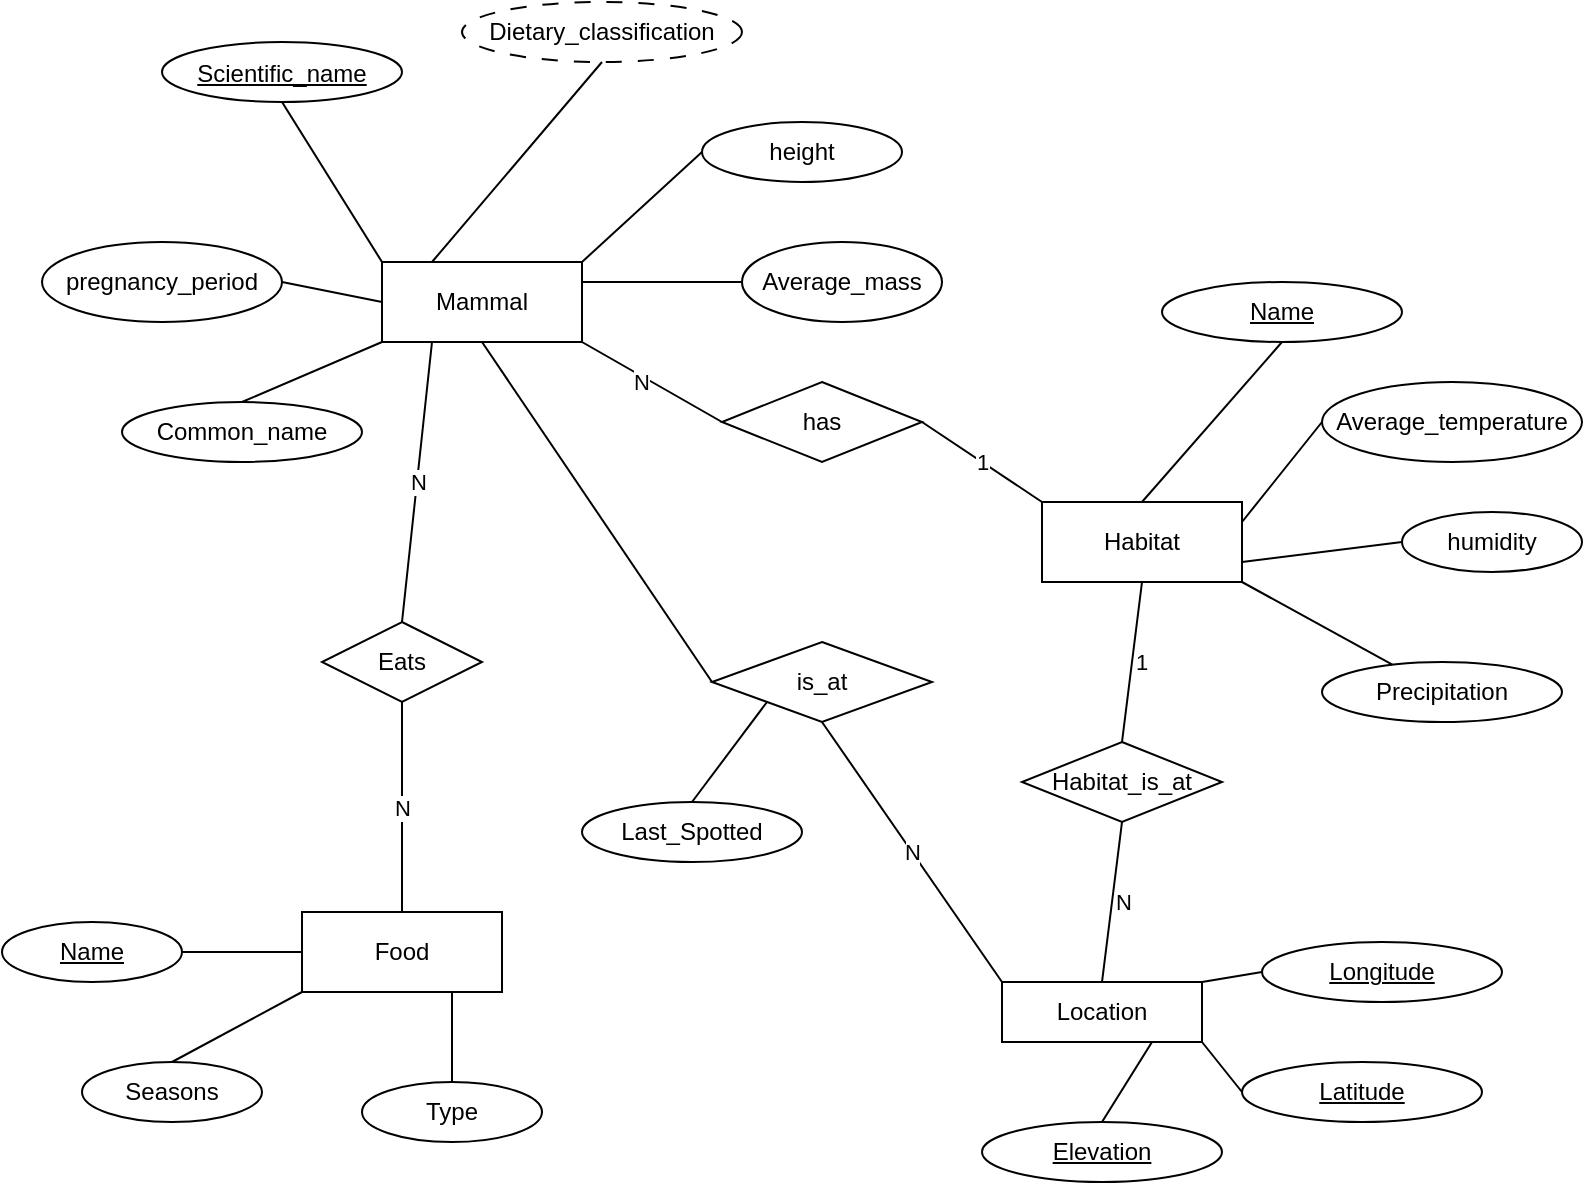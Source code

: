 <mxfile version="23.0.2" type="github">
  <diagram id="R2lEEEUBdFMjLlhIrx00" name="Page-1">
    <mxGraphModel dx="1393" dy="776" grid="1" gridSize="10" guides="1" tooltips="1" connect="1" arrows="1" fold="1" page="1" pageScale="1" pageWidth="850" pageHeight="1100" math="0" shadow="0" extFonts="Permanent Marker^https://fonts.googleapis.com/css?family=Permanent+Marker">
      <root>
        <mxCell id="0" />
        <mxCell id="1" parent="0" />
        <mxCell id="7sQpSWEZFjkxRv6NlpaU-1" value="Mammal" style="rounded=0;whiteSpace=wrap;html=1;" vertex="1" parent="1">
          <mxGeometry x="230" y="210" width="100" height="40" as="geometry" />
        </mxCell>
        <mxCell id="7sQpSWEZFjkxRv6NlpaU-2" value="Habitat" style="rounded=0;whiteSpace=wrap;html=1;" vertex="1" parent="1">
          <mxGeometry x="560" y="330" width="100" height="40" as="geometry" />
        </mxCell>
        <mxCell id="7sQpSWEZFjkxRv6NlpaU-3" value="Food" style="rounded=0;whiteSpace=wrap;html=1;" vertex="1" parent="1">
          <mxGeometry x="190" y="535" width="100" height="40" as="geometry" />
        </mxCell>
        <mxCell id="7sQpSWEZFjkxRv6NlpaU-4" value="&lt;u&gt;Scientific_name&lt;/u&gt;" style="ellipse;whiteSpace=wrap;html=1;strokeWidth=1;verticalAlign=middle;horizontal=1;spacingBottom=0;spacingTop=2;" vertex="1" parent="1">
          <mxGeometry x="120" y="100" width="120" height="30" as="geometry" />
        </mxCell>
        <mxCell id="7sQpSWEZFjkxRv6NlpaU-5" value="Dietary_classification" style="ellipse;whiteSpace=wrap;html=1;dashed=1;dashPattern=8 8;" vertex="1" parent="1">
          <mxGeometry x="270" y="80" width="140" height="30" as="geometry" />
        </mxCell>
        <mxCell id="7sQpSWEZFjkxRv6NlpaU-6" value="pregnancy_period" style="ellipse;whiteSpace=wrap;html=1;" vertex="1" parent="1">
          <mxGeometry x="60" y="200" width="120" height="40" as="geometry" />
        </mxCell>
        <mxCell id="7sQpSWEZFjkxRv6NlpaU-7" value="height" style="ellipse;whiteSpace=wrap;html=1;" vertex="1" parent="1">
          <mxGeometry x="390" y="140" width="100" height="30" as="geometry" />
        </mxCell>
        <mxCell id="7sQpSWEZFjkxRv6NlpaU-8" value="Average_mass" style="ellipse;whiteSpace=wrap;html=1;" vertex="1" parent="1">
          <mxGeometry x="410" y="200" width="100" height="40" as="geometry" />
        </mxCell>
        <mxCell id="7sQpSWEZFjkxRv6NlpaU-15" style="edgeStyle=orthogonalEdgeStyle;rounded=0;orthogonalLoop=1;jettySize=auto;html=1;exitX=0.5;exitY=1;exitDx=0;exitDy=0;" edge="1" parent="1" source="7sQpSWEZFjkxRv6NlpaU-8" target="7sQpSWEZFjkxRv6NlpaU-8">
          <mxGeometry relative="1" as="geometry" />
        </mxCell>
        <mxCell id="7sQpSWEZFjkxRv6NlpaU-17" value="Common_name" style="ellipse;whiteSpace=wrap;html=1;" vertex="1" parent="1">
          <mxGeometry x="100" y="280" width="120" height="30" as="geometry" />
        </mxCell>
        <mxCell id="7sQpSWEZFjkxRv6NlpaU-18" value="" style="endArrow=none;html=1;rounded=0;exitX=1;exitY=0.5;exitDx=0;exitDy=0;entryX=0;entryY=0.5;entryDx=0;entryDy=0;" edge="1" parent="1" source="7sQpSWEZFjkxRv6NlpaU-6" target="7sQpSWEZFjkxRv6NlpaU-1">
          <mxGeometry width="50" height="50" relative="1" as="geometry">
            <mxPoint x="550" y="300" as="sourcePoint" />
            <mxPoint x="600" y="250" as="targetPoint" />
          </mxGeometry>
        </mxCell>
        <mxCell id="7sQpSWEZFjkxRv6NlpaU-20" value="" style="endArrow=none;html=1;rounded=0;exitX=0.5;exitY=1;exitDx=0;exitDy=0;entryX=0;entryY=0;entryDx=0;entryDy=0;" edge="1" parent="1" source="7sQpSWEZFjkxRv6NlpaU-4" target="7sQpSWEZFjkxRv6NlpaU-1">
          <mxGeometry width="50" height="50" relative="1" as="geometry">
            <mxPoint x="550" y="300" as="sourcePoint" />
            <mxPoint x="600" y="250" as="targetPoint" />
          </mxGeometry>
        </mxCell>
        <mxCell id="7sQpSWEZFjkxRv6NlpaU-21" value="" style="endArrow=none;html=1;rounded=0;entryX=0.5;entryY=1;entryDx=0;entryDy=0;exitX=0.25;exitY=0;exitDx=0;exitDy=0;" edge="1" parent="1" source="7sQpSWEZFjkxRv6NlpaU-1" target="7sQpSWEZFjkxRv6NlpaU-5">
          <mxGeometry width="50" height="50" relative="1" as="geometry">
            <mxPoint x="270" y="200" as="sourcePoint" />
            <mxPoint x="320" y="150" as="targetPoint" />
          </mxGeometry>
        </mxCell>
        <mxCell id="7sQpSWEZFjkxRv6NlpaU-22" value="" style="endArrow=none;html=1;rounded=0;exitX=1;exitY=0;exitDx=0;exitDy=0;entryX=0;entryY=0.5;entryDx=0;entryDy=0;" edge="1" parent="1" source="7sQpSWEZFjkxRv6NlpaU-1" target="7sQpSWEZFjkxRv6NlpaU-7">
          <mxGeometry width="50" height="50" relative="1" as="geometry">
            <mxPoint x="350" y="210" as="sourcePoint" />
            <mxPoint x="400" y="160" as="targetPoint" />
          </mxGeometry>
        </mxCell>
        <mxCell id="7sQpSWEZFjkxRv6NlpaU-23" value="" style="endArrow=none;html=1;rounded=0;entryX=0;entryY=1;entryDx=0;entryDy=0;exitX=0.5;exitY=0;exitDx=0;exitDy=0;" edge="1" parent="1" source="7sQpSWEZFjkxRv6NlpaU-17" target="7sQpSWEZFjkxRv6NlpaU-1">
          <mxGeometry width="50" height="50" relative="1" as="geometry">
            <mxPoint x="350" y="330" as="sourcePoint" />
            <mxPoint x="400" y="280" as="targetPoint" />
          </mxGeometry>
        </mxCell>
        <mxCell id="7sQpSWEZFjkxRv6NlpaU-24" value="" style="endArrow=none;html=1;rounded=0;entryX=1;entryY=0.25;entryDx=0;entryDy=0;exitX=0;exitY=0.5;exitDx=0;exitDy=0;" edge="1" parent="1" source="7sQpSWEZFjkxRv6NlpaU-8" target="7sQpSWEZFjkxRv6NlpaU-1">
          <mxGeometry width="50" height="50" relative="1" as="geometry">
            <mxPoint x="350" y="290" as="sourcePoint" />
            <mxPoint x="400" y="240" as="targetPoint" />
          </mxGeometry>
        </mxCell>
        <mxCell id="7sQpSWEZFjkxRv6NlpaU-25" value="Average_temperature" style="ellipse;whiteSpace=wrap;html=1;" vertex="1" parent="1">
          <mxGeometry x="700" y="270" width="130" height="40" as="geometry" />
        </mxCell>
        <mxCell id="7sQpSWEZFjkxRv6NlpaU-26" value="&lt;u&gt;Name&lt;/u&gt;" style="ellipse;whiteSpace=wrap;html=1;" vertex="1" parent="1">
          <mxGeometry x="620" y="220" width="120" height="30" as="geometry" />
        </mxCell>
        <mxCell id="7sQpSWEZFjkxRv6NlpaU-28" value="humidity" style="ellipse;whiteSpace=wrap;html=1;" vertex="1" parent="1">
          <mxGeometry x="740" y="335" width="90" height="30" as="geometry" />
        </mxCell>
        <mxCell id="7sQpSWEZFjkxRv6NlpaU-29" value="Precipitation" style="ellipse;whiteSpace=wrap;html=1;" vertex="1" parent="1">
          <mxGeometry x="700" y="410" width="120" height="30" as="geometry" />
        </mxCell>
        <mxCell id="7sQpSWEZFjkxRv6NlpaU-31" value="Location" style="rounded=0;whiteSpace=wrap;html=1;" vertex="1" parent="1">
          <mxGeometry x="540" y="570" width="100" height="30" as="geometry" />
        </mxCell>
        <mxCell id="7sQpSWEZFjkxRv6NlpaU-32" value="&lt;u&gt;Longitude&lt;/u&gt;" style="ellipse;whiteSpace=wrap;html=1;" vertex="1" parent="1">
          <mxGeometry x="670" y="550" width="120" height="30" as="geometry" />
        </mxCell>
        <mxCell id="7sQpSWEZFjkxRv6NlpaU-33" value="&lt;u&gt;Latitude&lt;/u&gt;" style="ellipse;whiteSpace=wrap;html=1;" vertex="1" parent="1">
          <mxGeometry x="660" y="610" width="120" height="30" as="geometry" />
        </mxCell>
        <mxCell id="7sQpSWEZFjkxRv6NlpaU-34" value="&lt;u&gt;Elevation&lt;/u&gt;" style="ellipse;whiteSpace=wrap;html=1;" vertex="1" parent="1">
          <mxGeometry x="530" y="640" width="120" height="30" as="geometry" />
        </mxCell>
        <mxCell id="7sQpSWEZFjkxRv6NlpaU-36" value="" style="endArrow=none;html=1;rounded=0;exitX=1;exitY=0;exitDx=0;exitDy=0;entryX=0;entryY=0.5;entryDx=0;entryDy=0;" edge="1" parent="1" source="7sQpSWEZFjkxRv6NlpaU-31" target="7sQpSWEZFjkxRv6NlpaU-32">
          <mxGeometry width="50" height="50" relative="1" as="geometry">
            <mxPoint x="400" y="420" as="sourcePoint" />
            <mxPoint x="450" y="370" as="targetPoint" />
          </mxGeometry>
        </mxCell>
        <mxCell id="7sQpSWEZFjkxRv6NlpaU-37" value="" style="endArrow=none;html=1;rounded=0;exitX=1;exitY=1;exitDx=0;exitDy=0;entryX=0;entryY=0.5;entryDx=0;entryDy=0;" edge="1" parent="1" source="7sQpSWEZFjkxRv6NlpaU-31" target="7sQpSWEZFjkxRv6NlpaU-33">
          <mxGeometry width="50" height="50" relative="1" as="geometry">
            <mxPoint x="630" y="650" as="sourcePoint" />
            <mxPoint x="680" y="600" as="targetPoint" />
          </mxGeometry>
        </mxCell>
        <mxCell id="7sQpSWEZFjkxRv6NlpaU-38" value="" style="endArrow=none;html=1;rounded=0;entryX=0.75;entryY=1;entryDx=0;entryDy=0;exitX=0.5;exitY=0;exitDx=0;exitDy=0;" edge="1" parent="1" source="7sQpSWEZFjkxRv6NlpaU-34" target="7sQpSWEZFjkxRv6NlpaU-31">
          <mxGeometry width="50" height="50" relative="1" as="geometry">
            <mxPoint x="440" y="670" as="sourcePoint" />
            <mxPoint x="490" y="620" as="targetPoint" />
          </mxGeometry>
        </mxCell>
        <mxCell id="7sQpSWEZFjkxRv6NlpaU-39" value="" style="endArrow=none;html=1;rounded=0;entryX=1;entryY=1;entryDx=0;entryDy=0;" edge="1" parent="1" source="7sQpSWEZFjkxRv6NlpaU-29" target="7sQpSWEZFjkxRv6NlpaU-2">
          <mxGeometry width="50" height="50" relative="1" as="geometry">
            <mxPoint x="630" y="409.289" as="sourcePoint" />
            <mxPoint x="630" y="370" as="targetPoint" />
          </mxGeometry>
        </mxCell>
        <mxCell id="7sQpSWEZFjkxRv6NlpaU-40" value="" style="endArrow=none;html=1;rounded=0;exitX=0;exitY=0.5;exitDx=0;exitDy=0;entryX=1;entryY=0.75;entryDx=0;entryDy=0;" edge="1" parent="1" source="7sQpSWEZFjkxRv6NlpaU-28" target="7sQpSWEZFjkxRv6NlpaU-2">
          <mxGeometry width="50" height="50" relative="1" as="geometry">
            <mxPoint x="530" y="420" as="sourcePoint" />
            <mxPoint x="580" y="370" as="targetPoint" />
          </mxGeometry>
        </mxCell>
        <mxCell id="7sQpSWEZFjkxRv6NlpaU-41" value="" style="endArrow=none;html=1;rounded=0;exitX=1;exitY=0.25;exitDx=0;exitDy=0;entryX=0;entryY=0.5;entryDx=0;entryDy=0;" edge="1" parent="1" source="7sQpSWEZFjkxRv6NlpaU-2" target="7sQpSWEZFjkxRv6NlpaU-25">
          <mxGeometry width="50" height="50" relative="1" as="geometry">
            <mxPoint x="510" y="380" as="sourcePoint" />
            <mxPoint x="560" y="330" as="targetPoint" />
          </mxGeometry>
        </mxCell>
        <mxCell id="7sQpSWEZFjkxRv6NlpaU-42" value="" style="endArrow=none;html=1;rounded=0;entryX=0.5;entryY=1;entryDx=0;entryDy=0;exitX=0.5;exitY=0;exitDx=0;exitDy=0;" edge="1" parent="1" source="7sQpSWEZFjkxRv6NlpaU-2" target="7sQpSWEZFjkxRv6NlpaU-26">
          <mxGeometry width="50" height="50" relative="1" as="geometry">
            <mxPoint x="400" y="390" as="sourcePoint" />
            <mxPoint x="450" y="340" as="targetPoint" />
          </mxGeometry>
        </mxCell>
        <mxCell id="7sQpSWEZFjkxRv6NlpaU-44" value="&lt;u&gt;Name&lt;/u&gt;" style="ellipse;whiteSpace=wrap;html=1;" vertex="1" parent="1">
          <mxGeometry x="40" y="540" width="90" height="30" as="geometry" />
        </mxCell>
        <mxCell id="7sQpSWEZFjkxRv6NlpaU-45" value="Seasons" style="ellipse;whiteSpace=wrap;html=1;" vertex="1" parent="1">
          <mxGeometry x="80" y="610" width="90" height="30" as="geometry" />
        </mxCell>
        <mxCell id="7sQpSWEZFjkxRv6NlpaU-46" value="Type" style="ellipse;whiteSpace=wrap;html=1;" vertex="1" parent="1">
          <mxGeometry x="220" y="620" width="90" height="30" as="geometry" />
        </mxCell>
        <mxCell id="7sQpSWEZFjkxRv6NlpaU-47" value="" style="endArrow=none;html=1;rounded=0;exitX=1;exitY=0.5;exitDx=0;exitDy=0;entryX=0;entryY=0.5;entryDx=0;entryDy=0;" edge="1" parent="1" source="7sQpSWEZFjkxRv6NlpaU-44" target="7sQpSWEZFjkxRv6NlpaU-3">
          <mxGeometry width="50" height="50" relative="1" as="geometry">
            <mxPoint x="150" y="530" as="sourcePoint" />
            <mxPoint x="200" y="480" as="targetPoint" />
          </mxGeometry>
        </mxCell>
        <mxCell id="7sQpSWEZFjkxRv6NlpaU-48" value="" style="endArrow=none;html=1;rounded=0;entryX=0;entryY=1;entryDx=0;entryDy=0;exitX=0.5;exitY=0;exitDx=0;exitDy=0;" edge="1" parent="1" source="7sQpSWEZFjkxRv6NlpaU-45" target="7sQpSWEZFjkxRv6NlpaU-3">
          <mxGeometry width="50" height="50" relative="1" as="geometry">
            <mxPoint x="180" y="630" as="sourcePoint" />
            <mxPoint x="230" y="590" as="targetPoint" />
          </mxGeometry>
        </mxCell>
        <mxCell id="7sQpSWEZFjkxRv6NlpaU-49" value="" style="endArrow=none;html=1;rounded=0;entryX=0.75;entryY=1;entryDx=0;entryDy=0;exitX=0.5;exitY=0;exitDx=0;exitDy=0;" edge="1" parent="1" source="7sQpSWEZFjkxRv6NlpaU-46" target="7sQpSWEZFjkxRv6NlpaU-3">
          <mxGeometry width="50" height="50" relative="1" as="geometry">
            <mxPoint x="240" y="650" as="sourcePoint" />
            <mxPoint x="290" y="600" as="targetPoint" />
          </mxGeometry>
        </mxCell>
        <mxCell id="7sQpSWEZFjkxRv6NlpaU-50" value="Habitat_is_at" style="rhombus;whiteSpace=wrap;html=1;" vertex="1" parent="1">
          <mxGeometry x="550" y="450" width="100" height="40" as="geometry" />
        </mxCell>
        <mxCell id="7sQpSWEZFjkxRv6NlpaU-51" value="1" style="endArrow=none;html=1;rounded=0;entryX=0.5;entryY=1;entryDx=0;entryDy=0;exitX=0.5;exitY=0;exitDx=0;exitDy=0;align=left;" edge="1" parent="1" source="7sQpSWEZFjkxRv6NlpaU-50" target="7sQpSWEZFjkxRv6NlpaU-2">
          <mxGeometry width="50" height="50" relative="1" as="geometry">
            <mxPoint x="470" y="430" as="sourcePoint" />
            <mxPoint x="520" y="380" as="targetPoint" />
          </mxGeometry>
        </mxCell>
        <mxCell id="7sQpSWEZFjkxRv6NlpaU-52" value="N" style="endArrow=none;html=1;rounded=0;entryX=0.5;entryY=1;entryDx=0;entryDy=0;exitX=0.5;exitY=0;exitDx=0;exitDy=0;align=left;" edge="1" parent="1" source="7sQpSWEZFjkxRv6NlpaU-31" target="7sQpSWEZFjkxRv6NlpaU-50">
          <mxGeometry width="50" height="50" relative="1" as="geometry">
            <mxPoint x="570" y="560" as="sourcePoint" />
            <mxPoint x="620" y="510" as="targetPoint" />
          </mxGeometry>
        </mxCell>
        <mxCell id="7sQpSWEZFjkxRv6NlpaU-53" value="has" style="rhombus;whiteSpace=wrap;html=1;" vertex="1" parent="1">
          <mxGeometry x="400" y="270" width="100" height="40" as="geometry" />
        </mxCell>
        <mxCell id="7sQpSWEZFjkxRv6NlpaU-54" value="&lt;div style=&quot;&quot;&gt;N&lt;/div&gt;" style="endArrow=none;html=1;rounded=0;entryX=1;entryY=1;entryDx=0;entryDy=0;exitX=0;exitY=0.5;exitDx=0;exitDy=0;align=right;" edge="1" parent="1" source="7sQpSWEZFjkxRv6NlpaU-53" target="7sQpSWEZFjkxRv6NlpaU-1">
          <mxGeometry width="50" height="50" relative="1" as="geometry">
            <mxPoint x="210" y="420" as="sourcePoint" />
            <mxPoint x="260" y="370" as="targetPoint" />
          </mxGeometry>
        </mxCell>
        <mxCell id="7sQpSWEZFjkxRv6NlpaU-55" value="1" style="endArrow=none;html=1;rounded=0;entryX=1;entryY=0.5;entryDx=0;entryDy=0;exitX=0;exitY=0;exitDx=0;exitDy=0;" edge="1" parent="1" source="7sQpSWEZFjkxRv6NlpaU-2" target="7sQpSWEZFjkxRv6NlpaU-53">
          <mxGeometry width="50" height="50" relative="1" as="geometry">
            <mxPoint x="430" y="440" as="sourcePoint" />
            <mxPoint x="480" y="390" as="targetPoint" />
          </mxGeometry>
        </mxCell>
        <mxCell id="7sQpSWEZFjkxRv6NlpaU-56" value="is_at" style="rhombus;whiteSpace=wrap;html=1;" vertex="1" parent="1">
          <mxGeometry x="395" y="400" width="110" height="40" as="geometry" />
        </mxCell>
        <mxCell id="7sQpSWEZFjkxRv6NlpaU-57" value="" style="endArrow=none;html=1;rounded=0;entryX=0.5;entryY=1;entryDx=0;entryDy=0;exitX=0;exitY=0.5;exitDx=0;exitDy=0;" edge="1" parent="1" source="7sQpSWEZFjkxRv6NlpaU-56" target="7sQpSWEZFjkxRv6NlpaU-1">
          <mxGeometry width="50" height="50" relative="1" as="geometry">
            <mxPoint x="320" y="380" as="sourcePoint" />
            <mxPoint x="370" y="330" as="targetPoint" />
          </mxGeometry>
        </mxCell>
        <mxCell id="7sQpSWEZFjkxRv6NlpaU-60" value="N" style="endArrow=none;html=1;rounded=0;entryX=0.5;entryY=1;entryDx=0;entryDy=0;exitX=0;exitY=0;exitDx=0;exitDy=0;" edge="1" parent="1" source="7sQpSWEZFjkxRv6NlpaU-31" target="7sQpSWEZFjkxRv6NlpaU-56">
          <mxGeometry width="50" height="50" relative="1" as="geometry">
            <mxPoint x="450" y="560" as="sourcePoint" />
            <mxPoint x="500" y="510" as="targetPoint" />
          </mxGeometry>
        </mxCell>
        <mxCell id="7sQpSWEZFjkxRv6NlpaU-61" value="Eats" style="rhombus;whiteSpace=wrap;html=1;" vertex="1" parent="1">
          <mxGeometry x="200" y="390" width="80" height="40" as="geometry" />
        </mxCell>
        <mxCell id="7sQpSWEZFjkxRv6NlpaU-62" value="N" style="endArrow=none;html=1;rounded=0;entryX=0.25;entryY=1;entryDx=0;entryDy=0;exitX=0.5;exitY=0;exitDx=0;exitDy=0;" edge="1" parent="1" source="7sQpSWEZFjkxRv6NlpaU-61" target="7sQpSWEZFjkxRv6NlpaU-1">
          <mxGeometry width="50" height="50" relative="1" as="geometry">
            <mxPoint x="230" y="340" as="sourcePoint" />
            <mxPoint x="280" y="290" as="targetPoint" />
          </mxGeometry>
        </mxCell>
        <mxCell id="7sQpSWEZFjkxRv6NlpaU-63" value="N" style="endArrow=none;html=1;rounded=0;entryX=0.5;entryY=1;entryDx=0;entryDy=0;exitX=0.5;exitY=0;exitDx=0;exitDy=0;" edge="1" parent="1" source="7sQpSWEZFjkxRv6NlpaU-3" target="7sQpSWEZFjkxRv6NlpaU-61">
          <mxGeometry width="50" height="50" relative="1" as="geometry">
            <mxPoint x="240" y="530" as="sourcePoint" />
            <mxPoint x="270" y="480" as="targetPoint" />
          </mxGeometry>
        </mxCell>
        <mxCell id="7sQpSWEZFjkxRv6NlpaU-64" value="Last_Spotted" style="ellipse;whiteSpace=wrap;html=1;" vertex="1" parent="1">
          <mxGeometry x="330" y="480" width="110" height="30" as="geometry" />
        </mxCell>
        <mxCell id="7sQpSWEZFjkxRv6NlpaU-65" value="" style="endArrow=none;html=1;rounded=0;entryX=0;entryY=1;entryDx=0;entryDy=0;exitX=0.5;exitY=0;exitDx=0;exitDy=0;" edge="1" parent="1" source="7sQpSWEZFjkxRv6NlpaU-64" target="7sQpSWEZFjkxRv6NlpaU-56">
          <mxGeometry width="50" height="50" relative="1" as="geometry">
            <mxPoint x="330" y="480" as="sourcePoint" />
            <mxPoint x="380" y="430" as="targetPoint" />
          </mxGeometry>
        </mxCell>
      </root>
    </mxGraphModel>
  </diagram>
</mxfile>
